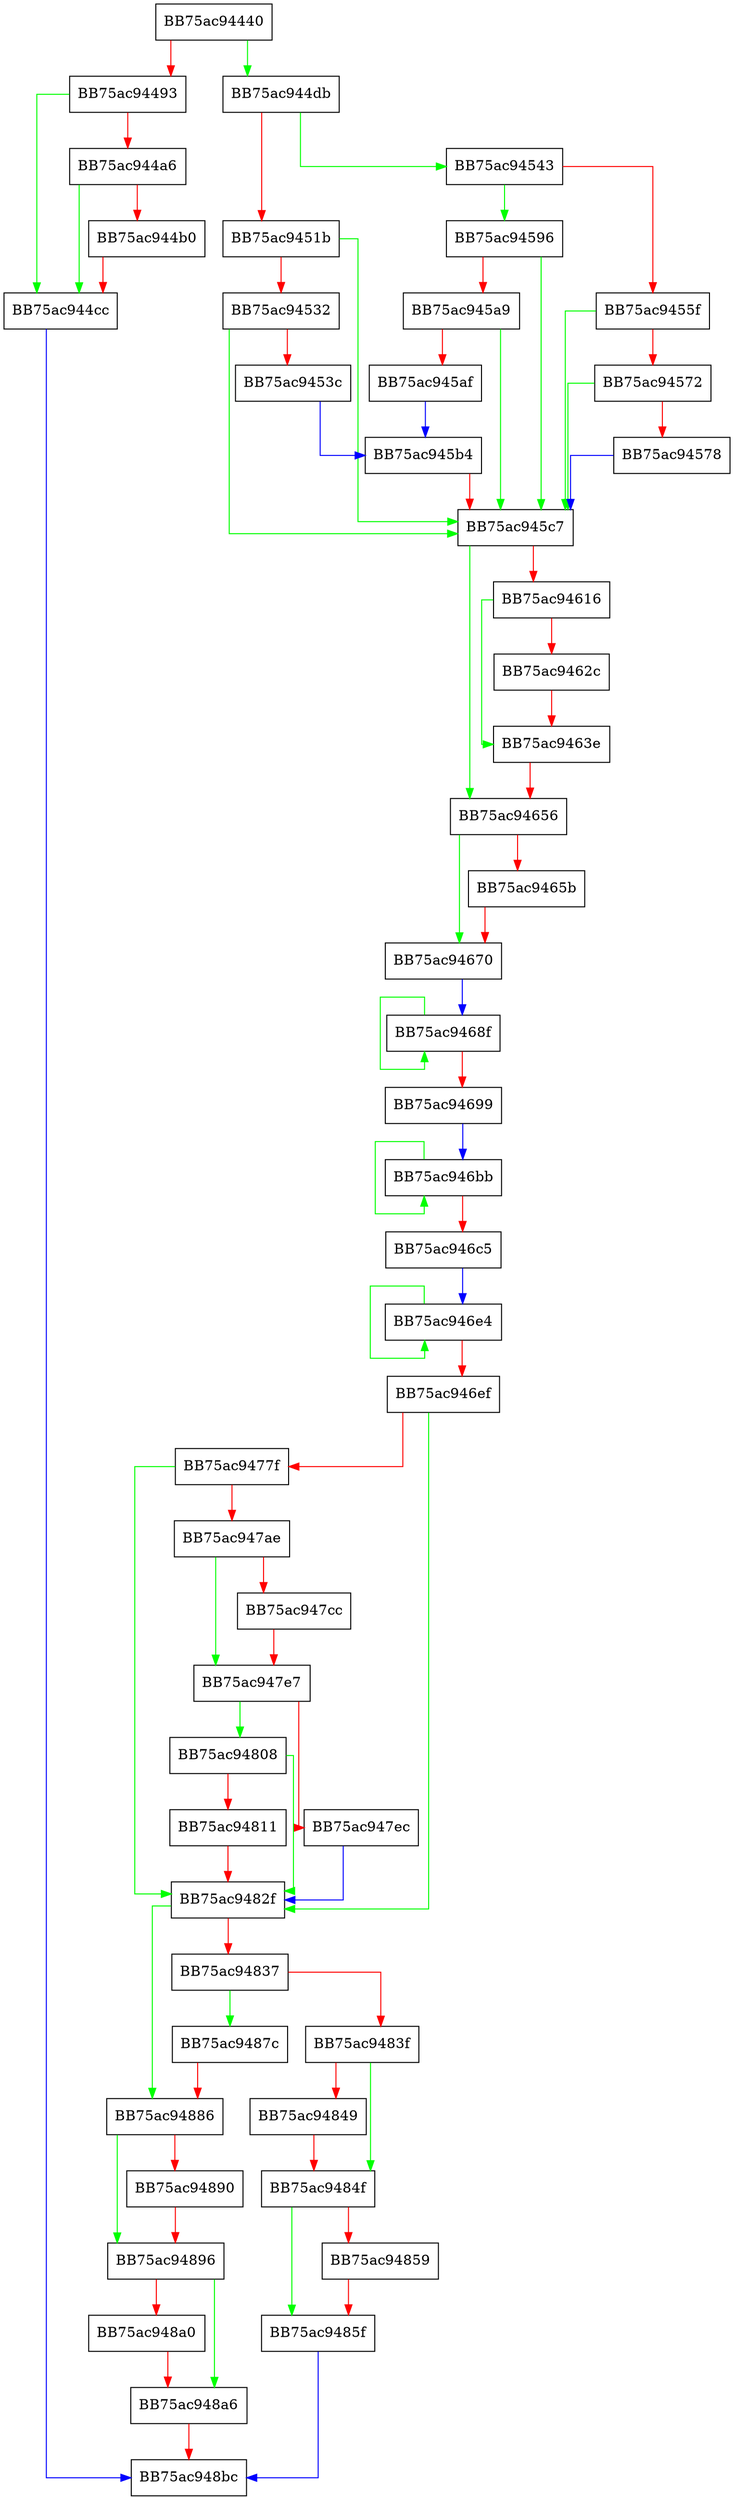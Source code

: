 digraph CleanStore {
  node [shape="box"];
  graph [splines=ortho];
  BB75ac94440 -> BB75ac944db [color="green"];
  BB75ac94440 -> BB75ac94493 [color="red"];
  BB75ac94493 -> BB75ac944cc [color="green"];
  BB75ac94493 -> BB75ac944a6 [color="red"];
  BB75ac944a6 -> BB75ac944cc [color="green"];
  BB75ac944a6 -> BB75ac944b0 [color="red"];
  BB75ac944b0 -> BB75ac944cc [color="red"];
  BB75ac944cc -> BB75ac948bc [color="blue"];
  BB75ac944db -> BB75ac94543 [color="green"];
  BB75ac944db -> BB75ac9451b [color="red"];
  BB75ac9451b -> BB75ac945c7 [color="green"];
  BB75ac9451b -> BB75ac94532 [color="red"];
  BB75ac94532 -> BB75ac945c7 [color="green"];
  BB75ac94532 -> BB75ac9453c [color="red"];
  BB75ac9453c -> BB75ac945b4 [color="blue"];
  BB75ac94543 -> BB75ac94596 [color="green"];
  BB75ac94543 -> BB75ac9455f [color="red"];
  BB75ac9455f -> BB75ac945c7 [color="green"];
  BB75ac9455f -> BB75ac94572 [color="red"];
  BB75ac94572 -> BB75ac945c7 [color="green"];
  BB75ac94572 -> BB75ac94578 [color="red"];
  BB75ac94578 -> BB75ac945c7 [color="blue"];
  BB75ac94596 -> BB75ac945c7 [color="green"];
  BB75ac94596 -> BB75ac945a9 [color="red"];
  BB75ac945a9 -> BB75ac945c7 [color="green"];
  BB75ac945a9 -> BB75ac945af [color="red"];
  BB75ac945af -> BB75ac945b4 [color="blue"];
  BB75ac945b4 -> BB75ac945c7 [color="red"];
  BB75ac945c7 -> BB75ac94656 [color="green"];
  BB75ac945c7 -> BB75ac94616 [color="red"];
  BB75ac94616 -> BB75ac9463e [color="green"];
  BB75ac94616 -> BB75ac9462c [color="red"];
  BB75ac9462c -> BB75ac9463e [color="red"];
  BB75ac9463e -> BB75ac94656 [color="red"];
  BB75ac94656 -> BB75ac94670 [color="green"];
  BB75ac94656 -> BB75ac9465b [color="red"];
  BB75ac9465b -> BB75ac94670 [color="red"];
  BB75ac94670 -> BB75ac9468f [color="blue"];
  BB75ac9468f -> BB75ac9468f [color="green"];
  BB75ac9468f -> BB75ac94699 [color="red"];
  BB75ac94699 -> BB75ac946bb [color="blue"];
  BB75ac946bb -> BB75ac946bb [color="green"];
  BB75ac946bb -> BB75ac946c5 [color="red"];
  BB75ac946c5 -> BB75ac946e4 [color="blue"];
  BB75ac946e4 -> BB75ac946e4 [color="green"];
  BB75ac946e4 -> BB75ac946ef [color="red"];
  BB75ac946ef -> BB75ac9482f [color="green"];
  BB75ac946ef -> BB75ac9477f [color="red"];
  BB75ac9477f -> BB75ac9482f [color="green"];
  BB75ac9477f -> BB75ac947ae [color="red"];
  BB75ac947ae -> BB75ac947e7 [color="green"];
  BB75ac947ae -> BB75ac947cc [color="red"];
  BB75ac947cc -> BB75ac947e7 [color="red"];
  BB75ac947e7 -> BB75ac94808 [color="green"];
  BB75ac947e7 -> BB75ac947ec [color="red"];
  BB75ac947ec -> BB75ac9482f [color="blue"];
  BB75ac94808 -> BB75ac9482f [color="green"];
  BB75ac94808 -> BB75ac94811 [color="red"];
  BB75ac94811 -> BB75ac9482f [color="red"];
  BB75ac9482f -> BB75ac94886 [color="green"];
  BB75ac9482f -> BB75ac94837 [color="red"];
  BB75ac94837 -> BB75ac9487c [color="green"];
  BB75ac94837 -> BB75ac9483f [color="red"];
  BB75ac9483f -> BB75ac9484f [color="green"];
  BB75ac9483f -> BB75ac94849 [color="red"];
  BB75ac94849 -> BB75ac9484f [color="red"];
  BB75ac9484f -> BB75ac9485f [color="green"];
  BB75ac9484f -> BB75ac94859 [color="red"];
  BB75ac94859 -> BB75ac9485f [color="red"];
  BB75ac9485f -> BB75ac948bc [color="blue"];
  BB75ac9487c -> BB75ac94886 [color="red"];
  BB75ac94886 -> BB75ac94896 [color="green"];
  BB75ac94886 -> BB75ac94890 [color="red"];
  BB75ac94890 -> BB75ac94896 [color="red"];
  BB75ac94896 -> BB75ac948a6 [color="green"];
  BB75ac94896 -> BB75ac948a0 [color="red"];
  BB75ac948a0 -> BB75ac948a6 [color="red"];
  BB75ac948a6 -> BB75ac948bc [color="red"];
}